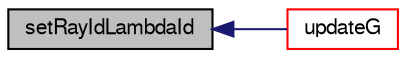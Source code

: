 digraph "setRayIdLambdaId"
{
  bgcolor="transparent";
  edge [fontname="FreeSans",fontsize="10",labelfontname="FreeSans",labelfontsize="10"];
  node [fontname="FreeSans",fontsize="10",shape=record];
  rankdir="LR";
  Node336 [label="setRayIdLambdaId",height=0.2,width=0.4,color="black", fillcolor="grey75", style="filled", fontcolor="black"];
  Node336 -> Node337 [dir="back",color="midnightblue",fontsize="10",style="solid",fontname="FreeSans"];
  Node337 [label="updateG",height=0.2,width=0.4,color="red",URL="$a30022.html#a8aeb16ea29c15f123fafb681695e6ec6",tooltip="Update G and calculate total heat flux on boundary. "];
}
